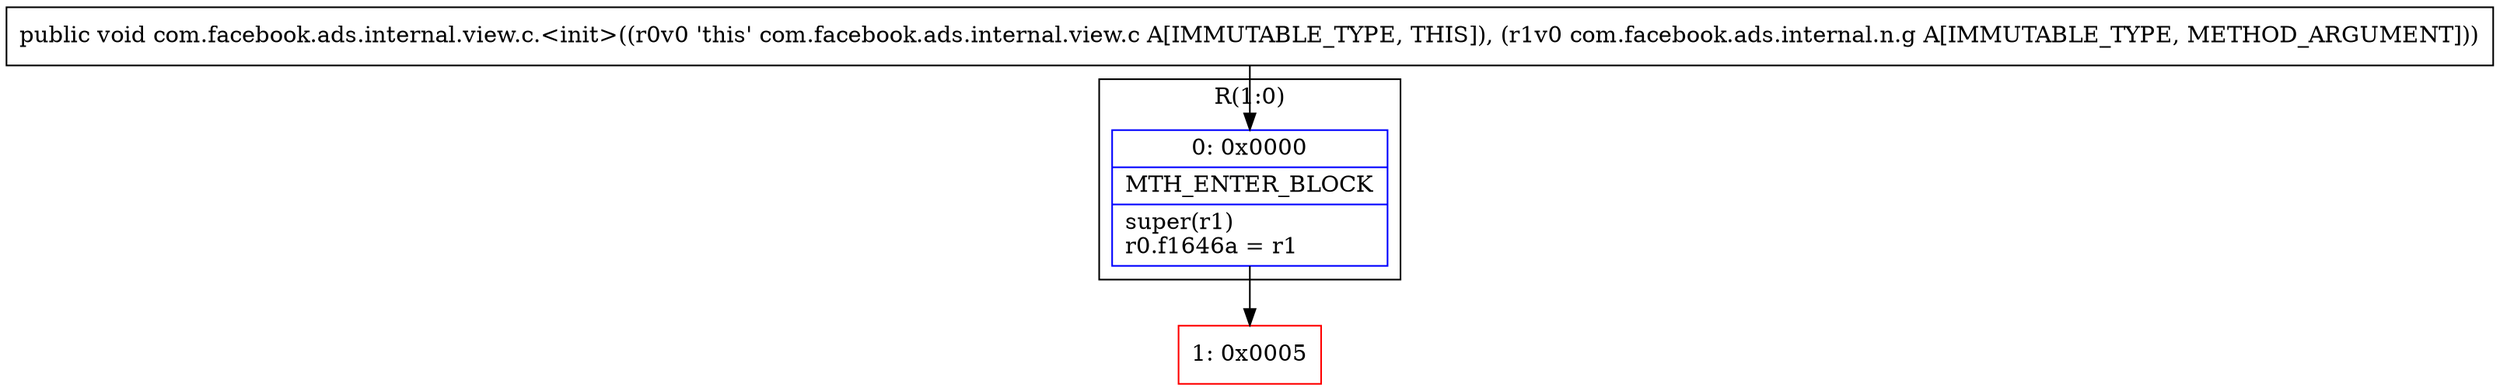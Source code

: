 digraph "CFG forcom.facebook.ads.internal.view.c.\<init\>(Lcom\/facebook\/ads\/internal\/n\/g;)V" {
subgraph cluster_Region_1474507040 {
label = "R(1:0)";
node [shape=record,color=blue];
Node_0 [shape=record,label="{0\:\ 0x0000|MTH_ENTER_BLOCK\l|super(r1)\lr0.f1646a = r1\l}"];
}
Node_1 [shape=record,color=red,label="{1\:\ 0x0005}"];
MethodNode[shape=record,label="{public void com.facebook.ads.internal.view.c.\<init\>((r0v0 'this' com.facebook.ads.internal.view.c A[IMMUTABLE_TYPE, THIS]), (r1v0 com.facebook.ads.internal.n.g A[IMMUTABLE_TYPE, METHOD_ARGUMENT])) }"];
MethodNode -> Node_0;
Node_0 -> Node_1;
}

